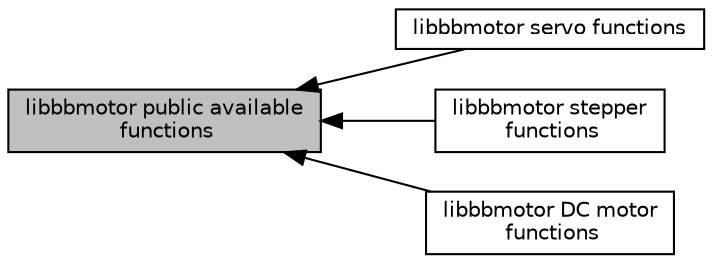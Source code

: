 digraph "libbbmotor public available functions"
{
  edge [fontname="Helvetica",fontsize="10",labelfontname="Helvetica",labelfontsize="10"];
  node [fontname="Helvetica",fontsize="10",shape=record];
  rankdir=LR;
  Node3 [label="libbbmotor servo functions",height=0.2,width=0.4,color="black", fillcolor="white", style="filled",URL="$group__libbbmotor__servo.html",tooltip="servo functions "];
  Node2 [label="libbbmotor stepper\l functions",height=0.2,width=0.4,color="black", fillcolor="white", style="filled",URL="$group__libbbmotor__stepper.html",tooltip="stepper functions "];
  Node1 [label="libbbmotor DC motor\l functions",height=0.2,width=0.4,color="black", fillcolor="white", style="filled",URL="$group__libbbmotor__dcm.html",tooltip="DC motor functions. "];
  Node0 [label="libbbmotor public available\l functions",height=0.2,width=0.4,color="black", fillcolor="grey75", style="filled", fontcolor="black"];
  Node0->Node1 [shape=plaintext, dir="back", style="solid"];
  Node0->Node2 [shape=plaintext, dir="back", style="solid"];
  Node0->Node3 [shape=plaintext, dir="back", style="solid"];
}
